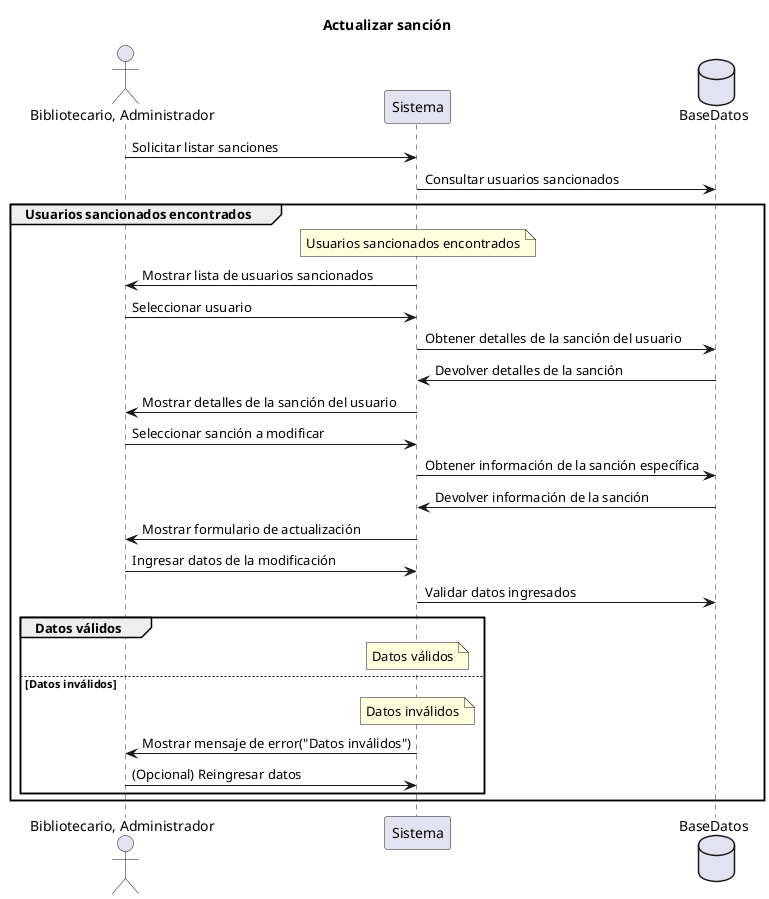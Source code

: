 @startuml
title Actualizar sanción

actor "Bibliotecario, Administrador" as  Administrador
participant Sistema
database BaseDatos

Administrador->Sistema: Solicitar listar sanciones
Sistema->BaseDatos: Consultar usuarios sancionados
group Usuarios sancionados encontrados
    note over Sistema: Usuarios sancionados encontrados
    Sistema->Administrador: Mostrar lista de usuarios sancionados
    Administrador->Sistema: Seleccionar usuario
    Sistema->BaseDatos: Obtener detalles de la sanción del usuario
    BaseDatos->Sistema: Devolver detalles de la sanción
    Sistema->Administrador: Mostrar detalles de la sanción del usuario
    Administrador->Sistema: Seleccionar sanción a modificar
    Sistema->BaseDatos: Obtener información de la sanción específica
    BaseDatos->Sistema: Devolver información de la sanción
    Sistema->Administrador: Mostrar formulario de actualización
    Administrador->Sistema: Ingresar datos de la modificación
    Sistema->BaseDatos: Validar datos ingresados
    group Datos válidos
        note over Sistema: Datos válidos
    else Datos inválidos
        note over Sistema: Datos inválidos
        Sistema->Administrador: Mostrar mensaje de error("Datos inválidos")
        Administrador->Sistema: (Opcional) Reingresar datos
    end
end
@enduml